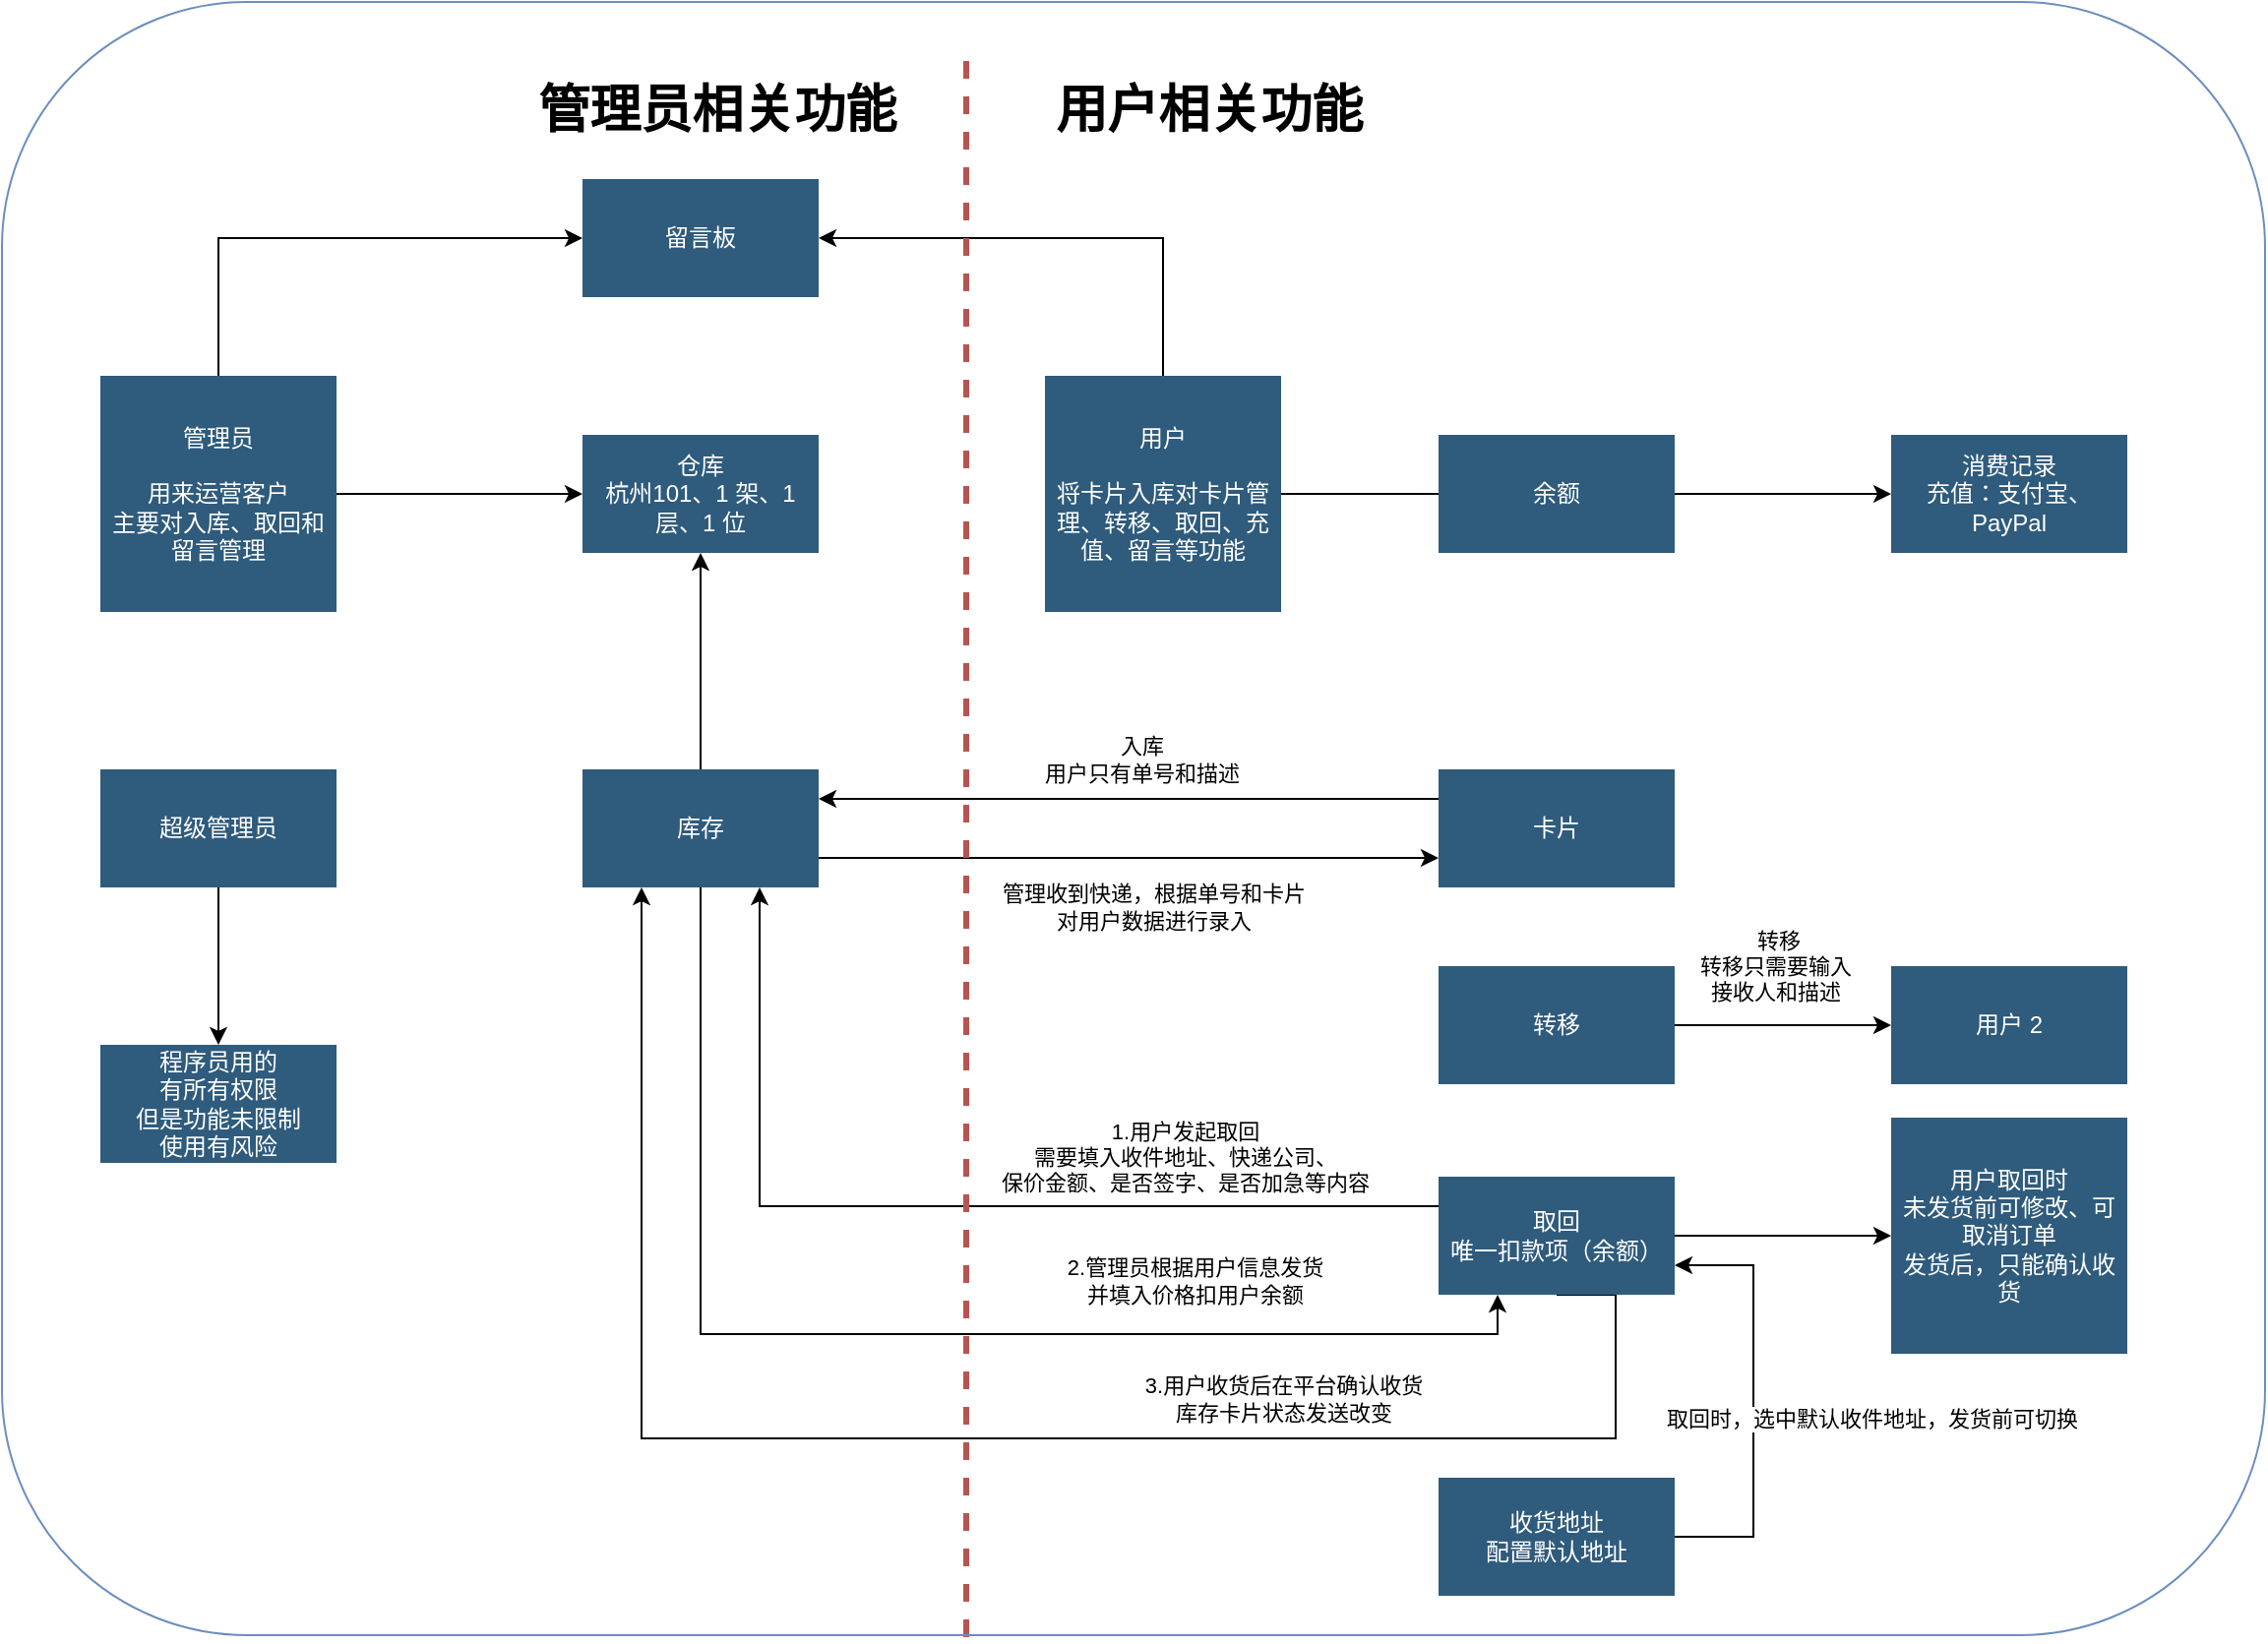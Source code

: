 <mxfile version="24.8.0">
  <diagram id="07fea595-8f29-1299-0266-81d95cde20df" name="Page-1">
    <mxGraphModel dx="1593" dy="883" grid="1" gridSize="10" guides="1" tooltips="1" connect="1" arrows="1" fold="1" page="1" pageScale="1" pageWidth="1169" pageHeight="827" background="#ffffff" math="0" shadow="0">
      <root>
        <mxCell id="0" />
        <mxCell id="1" parent="0" />
        <mxCell id="85CCLc0zKCIy-8HWyFvD-222" value="" style="edgeStyle=orthogonalEdgeStyle;rounded=0;orthogonalLoop=1;jettySize=auto;html=1;" edge="1" parent="1" source="85CCLc0zKCIy-8HWyFvD-218" target="85CCLc0zKCIy-8HWyFvD-221">
          <mxGeometry relative="1" as="geometry" />
        </mxCell>
        <mxCell id="85CCLc0zKCIy-8HWyFvD-218" value="超级管理员" style="whiteSpace=wrap;shadow=0;fontColor=#FFFFFF;fontFamily=Helvetica;fontStyle=0;html=1;fontSize=12;plain-purple;strokeColor=none;fillColor=#2f5b7c;gradientColor=none;spacing=6;verticalAlign=middle;" vertex="1" parent="1">
          <mxGeometry x="280" y="560" width="120" height="60" as="geometry" />
        </mxCell>
        <mxCell id="85CCLc0zKCIy-8HWyFvD-269" style="edgeStyle=orthogonalEdgeStyle;rounded=0;orthogonalLoop=1;jettySize=auto;html=1;exitX=0.5;exitY=0;exitDx=0;exitDy=0;entryX=0;entryY=0.5;entryDx=0;entryDy=0;" edge="1" parent="1" source="85CCLc0zKCIy-8HWyFvD-219" target="85CCLc0zKCIy-8HWyFvD-266">
          <mxGeometry relative="1" as="geometry" />
        </mxCell>
        <mxCell id="85CCLc0zKCIy-8HWyFvD-270" style="edgeStyle=orthogonalEdgeStyle;rounded=0;orthogonalLoop=1;jettySize=auto;html=1;entryX=0;entryY=0.5;entryDx=0;entryDy=0;" edge="1" parent="1" source="85CCLc0zKCIy-8HWyFvD-219" target="85CCLc0zKCIy-8HWyFvD-264">
          <mxGeometry relative="1" as="geometry" />
        </mxCell>
        <mxCell id="85CCLc0zKCIy-8HWyFvD-219" value="管理员&lt;div&gt;&lt;br&gt;&lt;/div&gt;&lt;div&gt;用来运营客户&lt;div&gt;主要对入库、取回和留言管理&lt;/div&gt;&lt;/div&gt;" style="whiteSpace=wrap;shadow=0;fontColor=#FFFFFF;fontFamily=Helvetica;fontStyle=0;html=1;fontSize=12;plain-purple;strokeColor=none;fillColor=#2f5b7c;gradientColor=none;spacing=6;verticalAlign=middle;" vertex="1" parent="1">
          <mxGeometry x="280" y="360" width="120" height="120" as="geometry" />
        </mxCell>
        <mxCell id="85CCLc0zKCIy-8HWyFvD-256" value="" style="edgeStyle=orthogonalEdgeStyle;rounded=0;orthogonalLoop=1;jettySize=auto;html=1;entryX=0;entryY=0.5;entryDx=0;entryDy=0;" edge="1" parent="1" source="85CCLc0zKCIy-8HWyFvD-220" target="85CCLc0zKCIy-8HWyFvD-255">
          <mxGeometry relative="1" as="geometry">
            <Array as="points">
              <mxPoint x="990" y="420" />
              <mxPoint x="990" y="420" />
            </Array>
          </mxGeometry>
        </mxCell>
        <mxCell id="85CCLc0zKCIy-8HWyFvD-267" value="" style="edgeStyle=orthogonalEdgeStyle;rounded=0;orthogonalLoop=1;jettySize=auto;html=1;entryX=1;entryY=0.5;entryDx=0;entryDy=0;exitX=0.5;exitY=0;exitDx=0;exitDy=0;" edge="1" parent="1" source="85CCLc0zKCIy-8HWyFvD-220" target="85CCLc0zKCIy-8HWyFvD-266">
          <mxGeometry relative="1" as="geometry" />
        </mxCell>
        <mxCell id="85CCLc0zKCIy-8HWyFvD-220" value="用户&lt;div&gt;&lt;br&gt;&lt;/div&gt;&lt;div&gt;将卡片入库对卡片管理、转移、取回、充值、留言等功能&lt;/div&gt;" style="whiteSpace=wrap;shadow=0;fontColor=#FFFFFF;fontFamily=Helvetica;fontStyle=0;html=1;fontSize=12;plain-purple;strokeColor=none;fillColor=#2f5b7c;gradientColor=none;spacing=6;verticalAlign=middle;" vertex="1" parent="1">
          <mxGeometry x="760" y="360" width="120" height="120" as="geometry" />
        </mxCell>
        <mxCell id="85CCLc0zKCIy-8HWyFvD-221" value="程序员用的&lt;div&gt;有所有权限&lt;/div&gt;&lt;div&gt;但是功能未限制&lt;/div&gt;&lt;div&gt;使用有风险&lt;/div&gt;" style="whiteSpace=wrap;html=1;fillColor=#2f5b7c;strokeColor=none;fontColor=#FFFFFF;shadow=0;fontStyle=0;gradientColor=none;spacing=6;" vertex="1" parent="1">
          <mxGeometry x="280" y="700" width="120" height="60" as="geometry" />
        </mxCell>
        <mxCell id="85CCLc0zKCIy-8HWyFvD-231" style="edgeStyle=orthogonalEdgeStyle;rounded=0;orthogonalLoop=1;jettySize=auto;html=1;exitX=0;exitY=0.25;exitDx=0;exitDy=0;entryX=1;entryY=0.25;entryDx=0;entryDy=0;" edge="1" parent="1" source="85CCLc0zKCIy-8HWyFvD-227" target="85CCLc0zKCIy-8HWyFvD-229">
          <mxGeometry relative="1" as="geometry" />
        </mxCell>
        <mxCell id="85CCLc0zKCIy-8HWyFvD-232" value="入库&lt;div&gt;用户只有单号和描述&lt;/div&gt;" style="edgeLabel;html=1;align=center;verticalAlign=middle;resizable=0;points=[];" vertex="1" connectable="0" parent="85CCLc0zKCIy-8HWyFvD-231">
          <mxGeometry x="-0.037" y="-1" relative="1" as="geometry">
            <mxPoint y="-19" as="offset" />
          </mxGeometry>
        </mxCell>
        <mxCell id="85CCLc0zKCIy-8HWyFvD-241" style="edgeStyle=orthogonalEdgeStyle;rounded=0;orthogonalLoop=1;jettySize=auto;html=1;exitX=1;exitY=0.5;exitDx=0;exitDy=0;" edge="1" parent="1" source="85CCLc0zKCIy-8HWyFvD-236" target="85CCLc0zKCIy-8HWyFvD-240">
          <mxGeometry relative="1" as="geometry" />
        </mxCell>
        <mxCell id="85CCLc0zKCIy-8HWyFvD-242" value="&amp;nbsp;转移&lt;div&gt;转移只需要输入&lt;/div&gt;&lt;div&gt;接收人和描述&lt;/div&gt;" style="edgeLabel;html=1;align=center;verticalAlign=middle;resizable=0;points=[];" vertex="1" connectable="0" parent="85CCLc0zKCIy-8HWyFvD-241">
          <mxGeometry x="-0.627" y="-2" relative="1" as="geometry">
            <mxPoint x="30" y="-32" as="offset" />
          </mxGeometry>
        </mxCell>
        <mxCell id="85CCLc0zKCIy-8HWyFvD-227" value="卡片" style="whiteSpace=wrap;html=1;fillColor=#2f5b7c;strokeColor=none;fontColor=#FFFFFF;shadow=0;fontStyle=0;gradientColor=none;spacing=6;" vertex="1" parent="1">
          <mxGeometry x="960" y="560" width="120" height="60" as="geometry" />
        </mxCell>
        <mxCell id="85CCLc0zKCIy-8HWyFvD-233" style="edgeStyle=orthogonalEdgeStyle;rounded=0;orthogonalLoop=1;jettySize=auto;html=1;exitX=1;exitY=0.75;exitDx=0;exitDy=0;entryX=0;entryY=0.75;entryDx=0;entryDy=0;" edge="1" parent="1" source="85CCLc0zKCIy-8HWyFvD-229" target="85CCLc0zKCIy-8HWyFvD-227">
          <mxGeometry relative="1" as="geometry" />
        </mxCell>
        <mxCell id="85CCLc0zKCIy-8HWyFvD-234" value="管理收到快递，根据单号和卡片&lt;div&gt;对用户数据进行录入&lt;/div&gt;" style="edgeLabel;html=1;align=center;verticalAlign=middle;resizable=0;points=[];" vertex="1" connectable="0" parent="85CCLc0zKCIy-8HWyFvD-233">
          <mxGeometry x="0.106" y="2" relative="1" as="geometry">
            <mxPoint x="-4" y="27" as="offset" />
          </mxGeometry>
        </mxCell>
        <mxCell id="85CCLc0zKCIy-8HWyFvD-245" style="edgeStyle=orthogonalEdgeStyle;rounded=0;orthogonalLoop=1;jettySize=auto;html=1;exitX=0.5;exitY=1;exitDx=0;exitDy=0;entryX=0.25;entryY=1;entryDx=0;entryDy=0;" edge="1" parent="1" source="85CCLc0zKCIy-8HWyFvD-229" target="85CCLc0zKCIy-8HWyFvD-238">
          <mxGeometry relative="1" as="geometry" />
        </mxCell>
        <mxCell id="85CCLc0zKCIy-8HWyFvD-246" value="2.管理员根据用户信息发货&lt;div&gt;并填入价格扣用户余额&lt;/div&gt;" style="edgeLabel;html=1;align=center;verticalAlign=middle;resizable=0;points=[];" vertex="1" connectable="0" parent="85CCLc0zKCIy-8HWyFvD-245">
          <mxGeometry x="0.493" y="-2" relative="1" as="geometry">
            <mxPoint x="-9" y="-29" as="offset" />
          </mxGeometry>
        </mxCell>
        <mxCell id="85CCLc0zKCIy-8HWyFvD-265" value="" style="edgeStyle=orthogonalEdgeStyle;rounded=0;orthogonalLoop=1;jettySize=auto;html=1;" edge="1" parent="1" source="85CCLc0zKCIy-8HWyFvD-229" target="85CCLc0zKCIy-8HWyFvD-264">
          <mxGeometry relative="1" as="geometry" />
        </mxCell>
        <mxCell id="85CCLc0zKCIy-8HWyFvD-229" value="库存" style="whiteSpace=wrap;html=1;fillColor=#2f5b7c;strokeColor=none;fontColor=#FFFFFF;shadow=0;fontStyle=0;gradientColor=none;spacing=6;" vertex="1" parent="1">
          <mxGeometry x="525" y="560" width="120" height="60" as="geometry" />
        </mxCell>
        <mxCell id="85CCLc0zKCIy-8HWyFvD-236" value="转移" style="whiteSpace=wrap;html=1;fillColor=#2f5b7c;strokeColor=none;fontColor=#FFFFFF;shadow=0;fontStyle=0;gradientColor=none;spacing=6;" vertex="1" parent="1">
          <mxGeometry x="960" y="660" width="120" height="60" as="geometry" />
        </mxCell>
        <mxCell id="85CCLc0zKCIy-8HWyFvD-247" style="edgeStyle=orthogonalEdgeStyle;rounded=0;orthogonalLoop=1;jettySize=auto;html=1;exitX=0.5;exitY=1;exitDx=0;exitDy=0;entryX=0.25;entryY=1;entryDx=0;entryDy=0;" edge="1" parent="1" source="85CCLc0zKCIy-8HWyFvD-238" target="85CCLc0zKCIy-8HWyFvD-229">
          <mxGeometry relative="1" as="geometry">
            <Array as="points">
              <mxPoint x="1050" y="827" />
              <mxPoint x="1050" y="900" />
              <mxPoint x="555" y="900" />
            </Array>
          </mxGeometry>
        </mxCell>
        <mxCell id="85CCLc0zKCIy-8HWyFvD-248" value="3.用户收货后在平台确认收货&lt;div&gt;库存卡片状态发送改变&lt;/div&gt;" style="edgeLabel;html=1;align=center;verticalAlign=middle;resizable=0;points=[];" vertex="1" connectable="0" parent="85CCLc0zKCIy-8HWyFvD-247">
          <mxGeometry x="-0.48" y="2" relative="1" as="geometry">
            <mxPoint x="-44" y="-22" as="offset" />
          </mxGeometry>
        </mxCell>
        <mxCell id="85CCLc0zKCIy-8HWyFvD-254" value="" style="edgeStyle=orthogonalEdgeStyle;rounded=0;orthogonalLoop=1;jettySize=auto;html=1;entryX=0;entryY=0.5;entryDx=0;entryDy=0;" edge="1" parent="1" source="85CCLc0zKCIy-8HWyFvD-238" target="85CCLc0zKCIy-8HWyFvD-253">
          <mxGeometry relative="1" as="geometry" />
        </mxCell>
        <mxCell id="85CCLc0zKCIy-8HWyFvD-238" value="取回&lt;div&gt;唯一扣款项（余额）&lt;/div&gt;" style="whiteSpace=wrap;html=1;fillColor=#2f5b7c;strokeColor=none;fontColor=#FFFFFF;shadow=0;fontStyle=0;gradientColor=none;spacing=6;" vertex="1" parent="1">
          <mxGeometry x="960" y="767" width="120" height="60" as="geometry" />
        </mxCell>
        <mxCell id="85CCLc0zKCIy-8HWyFvD-240" value="用户 2" style="whiteSpace=wrap;shadow=0;fontColor=#FFFFFF;fontFamily=Helvetica;fontStyle=0;html=1;fontSize=12;plain-purple;strokeColor=none;fillColor=#2f5b7c;gradientColor=none;spacing=6;verticalAlign=middle;" vertex="1" parent="1">
          <mxGeometry x="1190" y="660" width="120" height="60" as="geometry" />
        </mxCell>
        <mxCell id="85CCLc0zKCIy-8HWyFvD-243" style="edgeStyle=orthogonalEdgeStyle;rounded=0;orthogonalLoop=1;jettySize=auto;html=1;exitX=0;exitY=0.25;exitDx=0;exitDy=0;entryX=0.75;entryY=1;entryDx=0;entryDy=0;" edge="1" parent="1" source="85CCLc0zKCIy-8HWyFvD-238" target="85CCLc0zKCIy-8HWyFvD-229">
          <mxGeometry relative="1" as="geometry" />
        </mxCell>
        <mxCell id="85CCLc0zKCIy-8HWyFvD-244" value="1.用户发起取回&lt;div&gt;需要填入收件地址、快递公司、&lt;/div&gt;&lt;div&gt;保价金额、是否签字、是否加急等内容&lt;/div&gt;" style="edgeLabel;html=1;align=center;verticalAlign=middle;resizable=0;points=[];" vertex="1" connectable="0" parent="85CCLc0zKCIy-8HWyFvD-243">
          <mxGeometry x="-0.492" y="2" relative="1" as="geometry">
            <mxPoint y="-27" as="offset" />
          </mxGeometry>
        </mxCell>
        <mxCell id="85CCLc0zKCIy-8HWyFvD-253" value="用户取回时&lt;div&gt;未发货前可修改、可取消订单&lt;/div&gt;&lt;div&gt;发货后，只能确认收货&lt;/div&gt;" style="whiteSpace=wrap;html=1;fillColor=#2f5b7c;strokeColor=none;fontColor=#FFFFFF;shadow=0;fontStyle=0;gradientColor=none;spacing=6;" vertex="1" parent="1">
          <mxGeometry x="1190" y="737" width="120" height="120" as="geometry" />
        </mxCell>
        <mxCell id="85CCLc0zKCIy-8HWyFvD-258" value="" style="edgeStyle=orthogonalEdgeStyle;rounded=0;orthogonalLoop=1;jettySize=auto;html=1;" edge="1" parent="1" source="85CCLc0zKCIy-8HWyFvD-255" target="85CCLc0zKCIy-8HWyFvD-257">
          <mxGeometry relative="1" as="geometry" />
        </mxCell>
        <mxCell id="85CCLc0zKCIy-8HWyFvD-255" value="余额" style="whiteSpace=wrap;html=1;fillColor=#2f5b7c;strokeColor=none;fontColor=#FFFFFF;shadow=0;fontStyle=0;gradientColor=none;spacing=6;" vertex="1" parent="1">
          <mxGeometry x="960" y="390" width="120" height="60" as="geometry" />
        </mxCell>
        <mxCell id="85CCLc0zKCIy-8HWyFvD-257" value="消费记录&lt;div&gt;充值：支付宝、PayPal&lt;/div&gt;" style="whiteSpace=wrap;html=1;fillColor=#2f5b7c;strokeColor=none;fontColor=#FFFFFF;shadow=0;fontStyle=0;gradientColor=none;spacing=6;" vertex="1" parent="1">
          <mxGeometry x="1190" y="390" width="120" height="60" as="geometry" />
        </mxCell>
        <mxCell id="85CCLc0zKCIy-8HWyFvD-262" style="edgeStyle=orthogonalEdgeStyle;rounded=0;orthogonalLoop=1;jettySize=auto;html=1;exitX=1;exitY=0.5;exitDx=0;exitDy=0;entryX=1;entryY=0.75;entryDx=0;entryDy=0;" edge="1" parent="1" source="85CCLc0zKCIy-8HWyFvD-260" target="85CCLc0zKCIy-8HWyFvD-238">
          <mxGeometry relative="1" as="geometry">
            <Array as="points">
              <mxPoint x="1120" y="950" />
              <mxPoint x="1120" y="812" />
            </Array>
          </mxGeometry>
        </mxCell>
        <mxCell id="85CCLc0zKCIy-8HWyFvD-263" value="取回时，选中默认收件地址，发货前可切换" style="edgeLabel;html=1;align=center;verticalAlign=middle;resizable=0;points=[];" vertex="1" connectable="0" parent="85CCLc0zKCIy-8HWyFvD-262">
          <mxGeometry x="0.501" y="-3" relative="1" as="geometry">
            <mxPoint x="57" y="63" as="offset" />
          </mxGeometry>
        </mxCell>
        <mxCell id="85CCLc0zKCIy-8HWyFvD-260" value="收货地址&lt;div&gt;配置默认地址&lt;/div&gt;" style="whiteSpace=wrap;html=1;fillColor=#2f5b7c;strokeColor=none;fontColor=#FFFFFF;shadow=0;fontStyle=0;gradientColor=none;spacing=6;" vertex="1" parent="1">
          <mxGeometry x="960" y="920" width="120" height="60" as="geometry" />
        </mxCell>
        <mxCell id="85CCLc0zKCIy-8HWyFvD-264" value="仓库&lt;div&gt;杭州101、1 架、1 层、1 位&lt;/div&gt;" style="whiteSpace=wrap;html=1;fillColor=#2f5b7c;strokeColor=none;fontColor=#FFFFFF;shadow=0;fontStyle=0;gradientColor=none;spacing=6;" vertex="1" parent="1">
          <mxGeometry x="525" y="390" width="120" height="60" as="geometry" />
        </mxCell>
        <mxCell id="85CCLc0zKCIy-8HWyFvD-266" value="留言板" style="whiteSpace=wrap;html=1;fillColor=#2f5b7c;strokeColor=none;fontColor=#FFFFFF;shadow=0;fontStyle=0;gradientColor=none;spacing=6;" vertex="1" parent="1">
          <mxGeometry x="525" y="260" width="120" height="60" as="geometry" />
        </mxCell>
        <mxCell id="85CCLc0zKCIy-8HWyFvD-278" value="" style="endArrow=none;html=1;rounded=0;dashed=1;strokeWidth=3;fillColor=#f8cecc;strokeColor=#b85450;" edge="1" parent="1">
          <mxGeometry width="50" height="50" relative="1" as="geometry">
            <mxPoint x="720" y="1000.952" as="sourcePoint" />
            <mxPoint x="720" y="200" as="targetPoint" />
          </mxGeometry>
        </mxCell>
        <mxCell id="85CCLc0zKCIy-8HWyFvD-279" value="&lt;b&gt;&lt;font style=&quot;font-size: 26px;&quot;&gt;&amp;nbsp;用户相关功能&lt;/font&gt;&lt;/b&gt;" style="text;html=1;align=center;verticalAlign=middle;whiteSpace=wrap;rounded=0;" vertex="1" parent="1">
          <mxGeometry x="730" y="210" width="220" height="30" as="geometry" />
        </mxCell>
        <mxCell id="85CCLc0zKCIy-8HWyFvD-280" value="&lt;b&gt;&lt;font style=&quot;font-size: 26px;&quot;&gt;&amp;nbsp;管理员相关功能&lt;/font&gt;&lt;/b&gt;" style="text;html=1;align=center;verticalAlign=middle;whiteSpace=wrap;rounded=0;" vertex="1" parent="1">
          <mxGeometry x="480" y="210" width="220" height="30" as="geometry" />
        </mxCell>
        <mxCell id="85CCLc0zKCIy-8HWyFvD-281" value="" style="rounded=1;whiteSpace=wrap;html=1;fillColor=none;strokeColor=#6c8ebf;" vertex="1" parent="1">
          <mxGeometry x="230" y="170" width="1150" height="830" as="geometry" />
        </mxCell>
      </root>
    </mxGraphModel>
  </diagram>
</mxfile>
